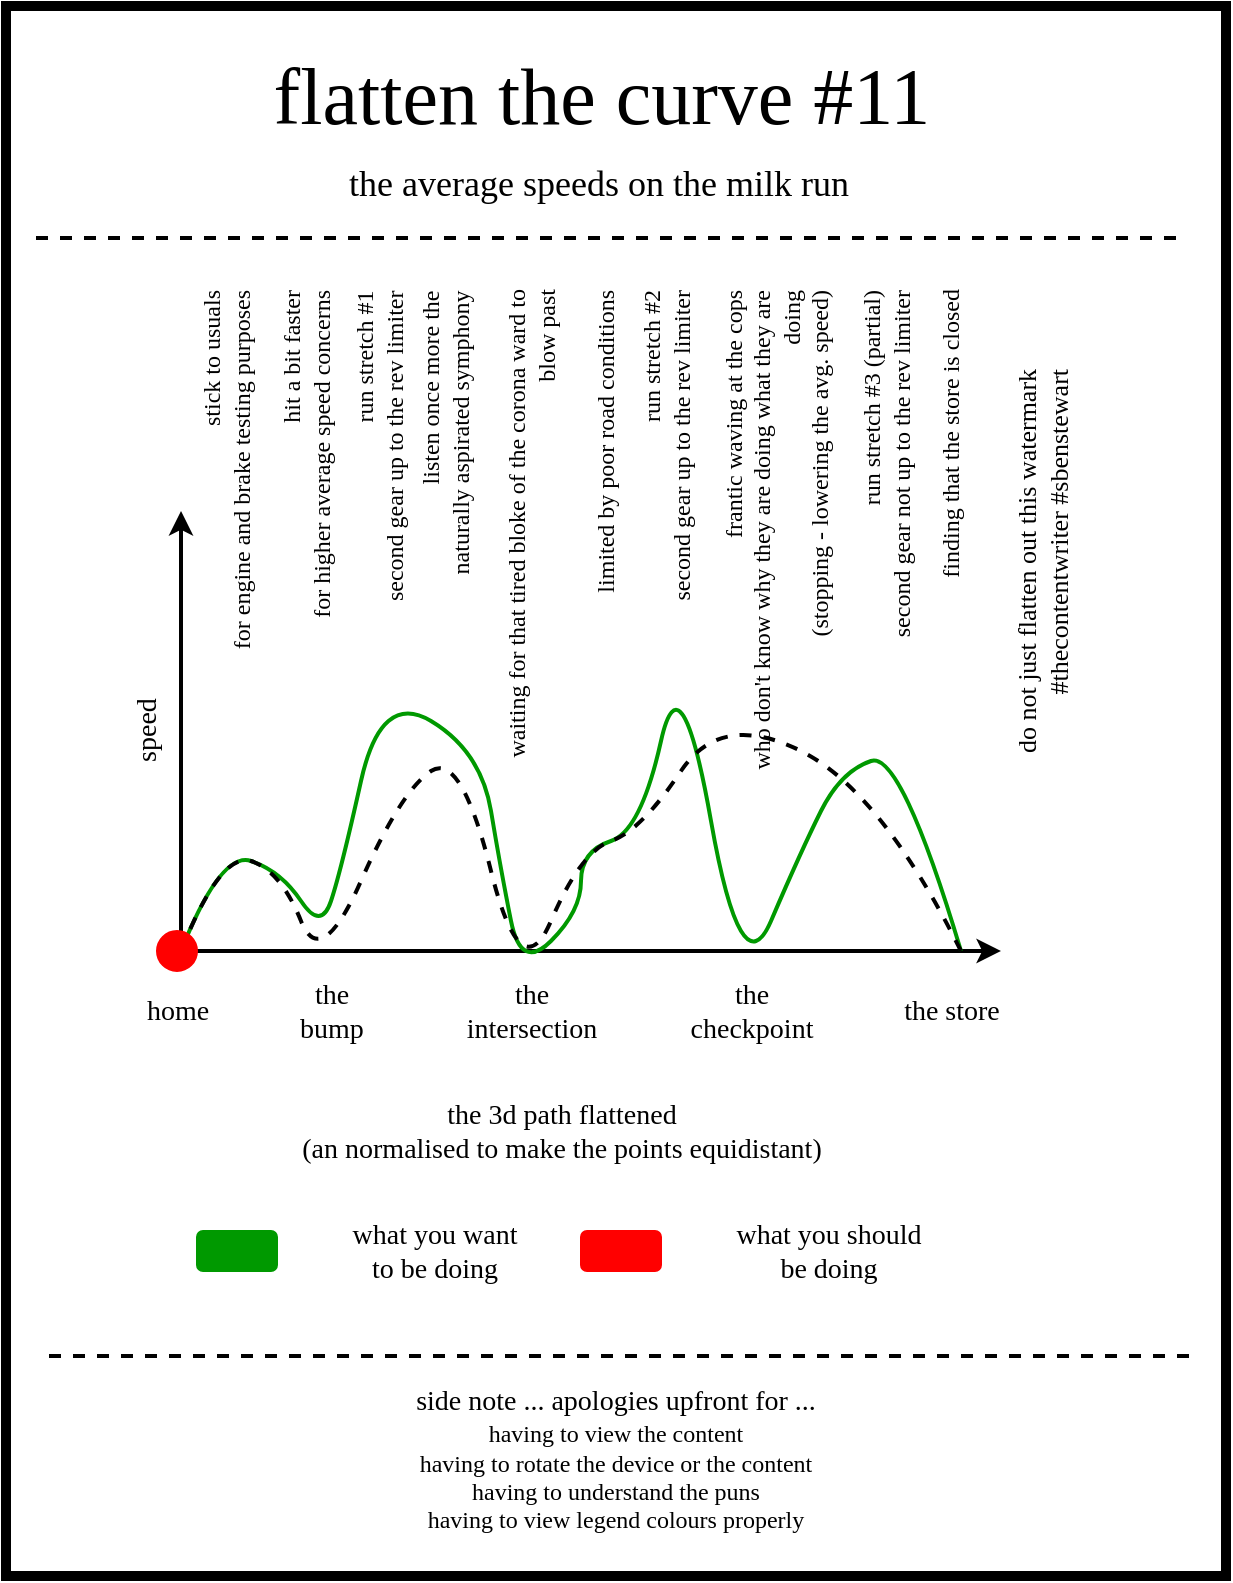 <mxfile version="12.9.8" type="device"><diagram id="dX7Dphyso45SB9-RoEhv" name="Page-1"><mxGraphModel dx="742" dy="474" grid="1" gridSize="10" guides="1" tooltips="1" connect="1" arrows="1" fold="1" page="1" pageScale="1" pageWidth="827" pageHeight="1169" math="0" shadow="0"><root><mxCell id="0"/><mxCell id="1" parent="0"/><mxCell id="3pcEgccnAhjsTeX5cceN-32" value="" style="rounded=0;whiteSpace=wrap;html=1;strokeColor=#000000;fillColor=none;fontFamily=xkcd;align=right;strokeWidth=5;" vertex="1" parent="1"><mxGeometry x="200" y="585" width="610" height="785" as="geometry"/></mxCell><mxCell id="8b6ggLF4gSHIukh4vJdm-18" value="&lt;font&gt;&lt;span style=&quot;font-size: 40px&quot;&gt;flatten the curve #11&lt;/span&gt;&lt;br&gt;&lt;/font&gt;" style="text;html=1;strokeColor=none;fillColor=none;align=center;verticalAlign=middle;whiteSpace=wrap;rounded=0;fontFamily=xkcd;" parent="1" vertex="1"><mxGeometry x="212.5" y="620" width="570" height="20" as="geometry"/></mxCell><mxCell id="8b6ggLF4gSHIukh4vJdm-24" value="&lt;font&gt;&lt;span style=&quot;font-size: 18px&quot;&gt;the average speeds on the milk run&lt;/span&gt;&lt;br&gt;&lt;/font&gt;" style="text;html=1;strokeColor=none;fillColor=none;align=center;verticalAlign=middle;whiteSpace=wrap;rounded=0;fontFamily=xkcd;" parent="1" vertex="1"><mxGeometry x="236.75" y="664" width="518.5" height="20" as="geometry"/></mxCell><mxCell id="8b6ggLF4gSHIukh4vJdm-30" value="" style="endArrow=none;dashed=1;html=1;strokeWidth=2;" parent="1" edge="1"><mxGeometry width="50" height="50" relative="1" as="geometry"><mxPoint x="785" y="701" as="sourcePoint"/><mxPoint x="210" y="701" as="targetPoint"/></mxGeometry></mxCell><mxCell id="k-dpR7HA_-HZ3Fbqk2lw-16" value="" style="endArrow=none;dashed=1;html=1;strokeWidth=2;" parent="1" edge="1"><mxGeometry width="50" height="50" relative="1" as="geometry"><mxPoint x="791.5" y="1260" as="sourcePoint"/><mxPoint x="216.5" y="1260" as="targetPoint"/></mxGeometry></mxCell><mxCell id="pKVuHFSoDqtFi99w7tCS-15" value="&lt;div style=&quot;text-align: right&quot;&gt;&lt;span style=&quot;font-size: 13px&quot;&gt;do not just flatten out this watermark&lt;/span&gt;&lt;/div&gt;&lt;font style=&quot;font-size: 13px&quot;&gt;&lt;div style=&quot;text-align: right&quot;&gt;&lt;span&gt;#thecontentwriter #sbenstewart&lt;/span&gt;&lt;/div&gt;&lt;/font&gt;" style="text;html=1;strokeColor=none;fillColor=none;align=center;verticalAlign=middle;whiteSpace=wrap;rounded=0;rotation=-90;fontFamily=xkcd;" parent="1" vertex="1"><mxGeometry x="580" y="852.5" width="275" height="20" as="geometry"/></mxCell><mxCell id="3pcEgccnAhjsTeX5cceN-1" value="" style="endArrow=classic;html=1;strokeWidth=2;" edge="1" parent="1"><mxGeometry width="50" height="50" relative="1" as="geometry"><mxPoint x="287.5" y="1057.5" as="sourcePoint"/><mxPoint x="287.5" y="837.5" as="targetPoint"/></mxGeometry></mxCell><mxCell id="3pcEgccnAhjsTeX5cceN-2" value="" style="endArrow=classic;html=1;strokeWidth=2;" edge="1" parent="1"><mxGeometry width="50" height="50" relative="1" as="geometry"><mxPoint x="287.5" y="1057.5" as="sourcePoint"/><mxPoint x="697.5" y="1057.5" as="targetPoint"/></mxGeometry></mxCell><mxCell id="3pcEgccnAhjsTeX5cceN-3" value="&lt;font style=&quot;font-size: 14px&quot;&gt;speed&lt;/font&gt;" style="text;html=1;strokeColor=none;fillColor=none;align=center;verticalAlign=middle;whiteSpace=wrap;rounded=0;fontFamily=xkcd;rotation=-90;" vertex="1" parent="1"><mxGeometry x="232.5" y="937.5" width="76" height="20" as="geometry"/></mxCell><mxCell id="3pcEgccnAhjsTeX5cceN-4" value="&lt;font style=&quot;font-size: 14px&quot;&gt;the 3d path flattened&lt;br&gt;(an normalised to make the points equidistant)&lt;br&gt;&lt;/font&gt;" style="text;html=1;strokeColor=none;fillColor=none;align=center;verticalAlign=middle;whiteSpace=wrap;rounded=0;fontFamily=xkcd;rotation=0;" vertex="1" parent="1"><mxGeometry x="297.5" y="1137.5" width="360" height="20" as="geometry"/></mxCell><mxCell id="3pcEgccnAhjsTeX5cceN-6" value="&lt;font style=&quot;font-size: 14px&quot;&gt;home&lt;/font&gt;" style="text;html=1;strokeColor=none;fillColor=none;align=center;verticalAlign=middle;whiteSpace=wrap;rounded=0;fontFamily=xkcd;rotation=0;" vertex="1" parent="1"><mxGeometry x="250.5" y="1077.5" width="70" height="20" as="geometry"/></mxCell><mxCell id="3pcEgccnAhjsTeX5cceN-7" value="&lt;font style=&quot;font-size: 14px&quot;&gt;the &lt;br&gt;bump&lt;/font&gt;" style="text;html=1;strokeColor=none;fillColor=none;align=center;verticalAlign=middle;whiteSpace=wrap;rounded=0;fontFamily=xkcd;rotation=0;" vertex="1" parent="1"><mxGeometry x="327.5" y="1077.5" width="70" height="20" as="geometry"/></mxCell><mxCell id="3pcEgccnAhjsTeX5cceN-8" value="&lt;font style=&quot;font-size: 14px&quot;&gt;the intersection&lt;/font&gt;" style="text;html=1;strokeColor=none;fillColor=none;align=center;verticalAlign=middle;whiteSpace=wrap;rounded=0;fontFamily=xkcd;rotation=0;" vertex="1" parent="1"><mxGeometry x="427.5" y="1077.5" width="70" height="20" as="geometry"/></mxCell><mxCell id="3pcEgccnAhjsTeX5cceN-9" value="&lt;font style=&quot;font-size: 14px&quot;&gt;the checkpoint&lt;/font&gt;" style="text;html=1;strokeColor=none;fillColor=none;align=center;verticalAlign=middle;whiteSpace=wrap;rounded=0;fontFamily=xkcd;rotation=0;" vertex="1" parent="1"><mxGeometry x="537.5" y="1077.5" width="70" height="20" as="geometry"/></mxCell><mxCell id="3pcEgccnAhjsTeX5cceN-10" value="&lt;font style=&quot;font-size: 14px&quot;&gt;the store&lt;/font&gt;" style="text;html=1;strokeColor=none;fillColor=none;align=center;verticalAlign=middle;whiteSpace=wrap;rounded=0;fontFamily=xkcd;rotation=0;" vertex="1" parent="1"><mxGeometry x="637.5" y="1077.5" width="70" height="20" as="geometry"/></mxCell><mxCell id="3pcEgccnAhjsTeX5cceN-12" value="" style="curved=1;endArrow=none;html=1;strokeWidth=2;endFill=0;strokeColor=#009900;" edge="1" parent="1"><mxGeometry width="50" height="50" relative="1" as="geometry"><mxPoint x="287.5" y="1057.5" as="sourcePoint"/><mxPoint x="677.5" y="1057.5" as="targetPoint"/><Array as="points"><mxPoint x="307.5" y="1007.5"/><mxPoint x="337.5" y="1017.5"/><mxPoint x="357.5" y="1047.5"/><mxPoint x="367.5" y="1017.5"/><mxPoint x="387.5" y="927.5"/><mxPoint x="437.5" y="957.5"/><mxPoint x="447.5" y="1017.5"/><mxPoint x="457.5" y="1067.5"/><mxPoint x="487.5" y="1037.5"/><mxPoint x="487.5" y="1007.5"/><mxPoint x="517.5" y="997.5"/><mxPoint x="537.5" y="907.5"/><mxPoint x="567.5" y="1077.5"/><mxPoint x="597.5" y="1007.5"/><mxPoint x="617.5" y="967.5"/><mxPoint x="647.5" y="957.5"/></Array></mxGeometry></mxCell><mxCell id="3pcEgccnAhjsTeX5cceN-11" value="" style="curved=1;endArrow=none;html=1;strokeWidth=2;endFill=0;dashed=1;" edge="1" parent="1"><mxGeometry width="50" height="50" relative="1" as="geometry"><mxPoint x="287.5" y="1057.5" as="sourcePoint"/><mxPoint x="677.5" y="1057.5" as="targetPoint"/><Array as="points"><mxPoint x="307.5" y="1007.5"/><mxPoint x="337.5" y="1017.5"/><mxPoint x="357.5" y="1067.5"/><mxPoint x="397.5" y="977.5"/><mxPoint x="427.5" y="957.5"/><mxPoint x="457.5" y="1077.5"/><mxPoint x="487.5" y="1007.5"/><mxPoint x="517.5" y="997.5"/><mxPoint x="557.5" y="937.5"/><mxPoint x="637.5" y="977.5"/></Array></mxGeometry></mxCell><mxCell id="3pcEgccnAhjsTeX5cceN-14" value="stick to usuals&lt;br&gt;for engine and brake testing purposes" style="text;html=1;strokeColor=none;fillColor=none;align=right;verticalAlign=middle;whiteSpace=wrap;rounded=0;fontFamily=xkcd;rotation=-90;" vertex="1" parent="1"><mxGeometry x="187.5" y="837.5" width="245" height="20" as="geometry"/></mxCell><mxCell id="3pcEgccnAhjsTeX5cceN-15" value="hit a bit faster&lt;br&gt;for higher average speed concerns" style="text;html=1;strokeColor=none;fillColor=none;align=right;verticalAlign=middle;whiteSpace=wrap;rounded=0;fontFamily=xkcd;rotation=-90;" vertex="1" parent="1"><mxGeometry x="227.5" y="837.5" width="245" height="20" as="geometry"/></mxCell><mxCell id="3pcEgccnAhjsTeX5cceN-16" value="&lt;br&gt;run stretch #1&lt;br&gt;second gear up to the rev limiter" style="text;html=1;strokeColor=none;fillColor=none;align=right;verticalAlign=middle;whiteSpace=wrap;rounded=0;fontFamily=xkcd;rotation=-90;" vertex="1" parent="1"><mxGeometry x="256.75" y="837.5" width="245" height="20" as="geometry"/></mxCell><mxCell id="3pcEgccnAhjsTeX5cceN-17" value="run stretch #2&lt;br&gt;second gear up to the rev limiter" style="text;html=1;strokeColor=none;fillColor=none;align=right;verticalAlign=middle;whiteSpace=wrap;rounded=0;fontFamily=xkcd;rotation=-90;" vertex="1" parent="1"><mxGeometry x="407.5" y="822.5" width="245" height="50" as="geometry"/></mxCell><mxCell id="3pcEgccnAhjsTeX5cceN-18" value="listen once more the&lt;br&gt;naturally aspirated symphony" style="text;html=1;strokeColor=none;fillColor=none;align=right;verticalAlign=middle;whiteSpace=wrap;rounded=0;fontFamily=xkcd;rotation=-90;" vertex="1" parent="1"><mxGeometry x="296.75" y="837.5" width="245" height="20" as="geometry"/></mxCell><mxCell id="3pcEgccnAhjsTeX5cceN-19" value="waiting for that tired bloke of the corona ward to blow past" style="text;html=1;strokeColor=none;fillColor=none;align=right;verticalAlign=middle;whiteSpace=wrap;rounded=0;fontFamily=xkcd;rotation=-90;" vertex="1" parent="1"><mxGeometry x="340" y="837.5" width="245" height="20" as="geometry"/></mxCell><mxCell id="3pcEgccnAhjsTeX5cceN-20" value="limited by poor road conditions" style="text;html=1;strokeColor=none;fillColor=none;align=right;verticalAlign=middle;whiteSpace=wrap;rounded=0;fontFamily=xkcd;rotation=-90;" vertex="1" parent="1"><mxGeometry x="377.5" y="837.5" width="245" height="20" as="geometry"/></mxCell><mxCell id="3pcEgccnAhjsTeX5cceN-21" value="frantic waving at the cops&lt;br&gt;who don't know why they are doing what they are doing&lt;br&gt;(stopping - lowering the avg. speed)" style="text;html=1;strokeColor=none;fillColor=none;align=right;verticalAlign=middle;whiteSpace=wrap;rounded=0;fontFamily=xkcd;rotation=-90;" vertex="1" parent="1"><mxGeometry x="462.5" y="810" width="245" height="75" as="geometry"/></mxCell><mxCell id="3pcEgccnAhjsTeX5cceN-22" value="run stretch #3 (partial)&lt;br&gt;second gear not up to the rev limiter" style="text;html=1;strokeColor=none;fillColor=none;align=right;verticalAlign=middle;whiteSpace=wrap;rounded=0;fontFamily=xkcd;rotation=-90;" vertex="1" parent="1"><mxGeometry x="517.5" y="822.5" width="245" height="50" as="geometry"/></mxCell><mxCell id="3pcEgccnAhjsTeX5cceN-23" value="finding that the store is closed" style="text;html=1;strokeColor=none;fillColor=none;align=right;verticalAlign=middle;whiteSpace=wrap;rounded=0;fontFamily=xkcd;rotation=-90;" vertex="1" parent="1"><mxGeometry x="550" y="822.5" width="245" height="50" as="geometry"/></mxCell><mxCell id="3pcEgccnAhjsTeX5cceN-24" value="" style="ellipse;whiteSpace=wrap;html=1;aspect=fixed;fontFamily=xkcd;align=right;fillColor=#FF0000;strokeColor=#FF0000;" vertex="1" parent="1"><mxGeometry x="275.5" y="1047.5" width="20" height="20" as="geometry"/></mxCell><mxCell id="3pcEgccnAhjsTeX5cceN-28" value="" style="rounded=1;whiteSpace=wrap;html=1;strokeColor=#009900;fillColor=#009900;fontFamily=xkcd;align=right;" vertex="1" parent="1"><mxGeometry x="295.5" y="1197.5" width="40" height="20" as="geometry"/></mxCell><mxCell id="3pcEgccnAhjsTeX5cceN-29" value="&lt;font style=&quot;font-size: 14px&quot;&gt;what you want &lt;br&gt;to be doing&lt;/font&gt;" style="text;html=1;strokeColor=none;fillColor=none;align=center;verticalAlign=middle;whiteSpace=wrap;rounded=0;fontFamily=xkcd;rotation=0;" vertex="1" parent="1"><mxGeometry x="335.5" y="1197.5" width="157" height="20" as="geometry"/></mxCell><mxCell id="3pcEgccnAhjsTeX5cceN-30" value="" style="rounded=1;whiteSpace=wrap;html=1;strokeColor=#FF0000;fillColor=#FF0000;fontFamily=xkcd;align=right;" vertex="1" parent="1"><mxGeometry x="487.5" y="1197.5" width="40" height="20" as="geometry"/></mxCell><mxCell id="3pcEgccnAhjsTeX5cceN-31" value="&lt;font style=&quot;font-size: 14px&quot;&gt;what you should&lt;br&gt;be doing&lt;br&gt;&lt;/font&gt;" style="text;html=1;strokeColor=none;fillColor=none;align=center;verticalAlign=middle;whiteSpace=wrap;rounded=0;fontFamily=xkcd;rotation=0;" vertex="1" parent="1"><mxGeometry x="532.5" y="1197.5" width="157" height="20" as="geometry"/></mxCell><mxCell id="3pcEgccnAhjsTeX5cceN-33" value="&lt;font&gt;&lt;span style=&quot;font-size: 14px&quot;&gt;side note ...&amp;nbsp;&lt;/span&gt;&lt;span style=&quot;font-size: 14px&quot;&gt;apologies upfront for ...&lt;br&gt;&lt;/span&gt;having to view the content&lt;br&gt;having to rotate the device or the content&lt;br&gt;having to understand the puns&lt;br&gt;having to view legend colours properly&lt;br&gt;&lt;/font&gt;" style="text;html=1;strokeColor=none;fillColor=none;align=center;verticalAlign=middle;whiteSpace=wrap;rounded=0;fontFamily=xkcd;" vertex="1" parent="1"><mxGeometry x="200" y="1272" width="610" height="80" as="geometry"/></mxCell></root></mxGraphModel></diagram></mxfile>